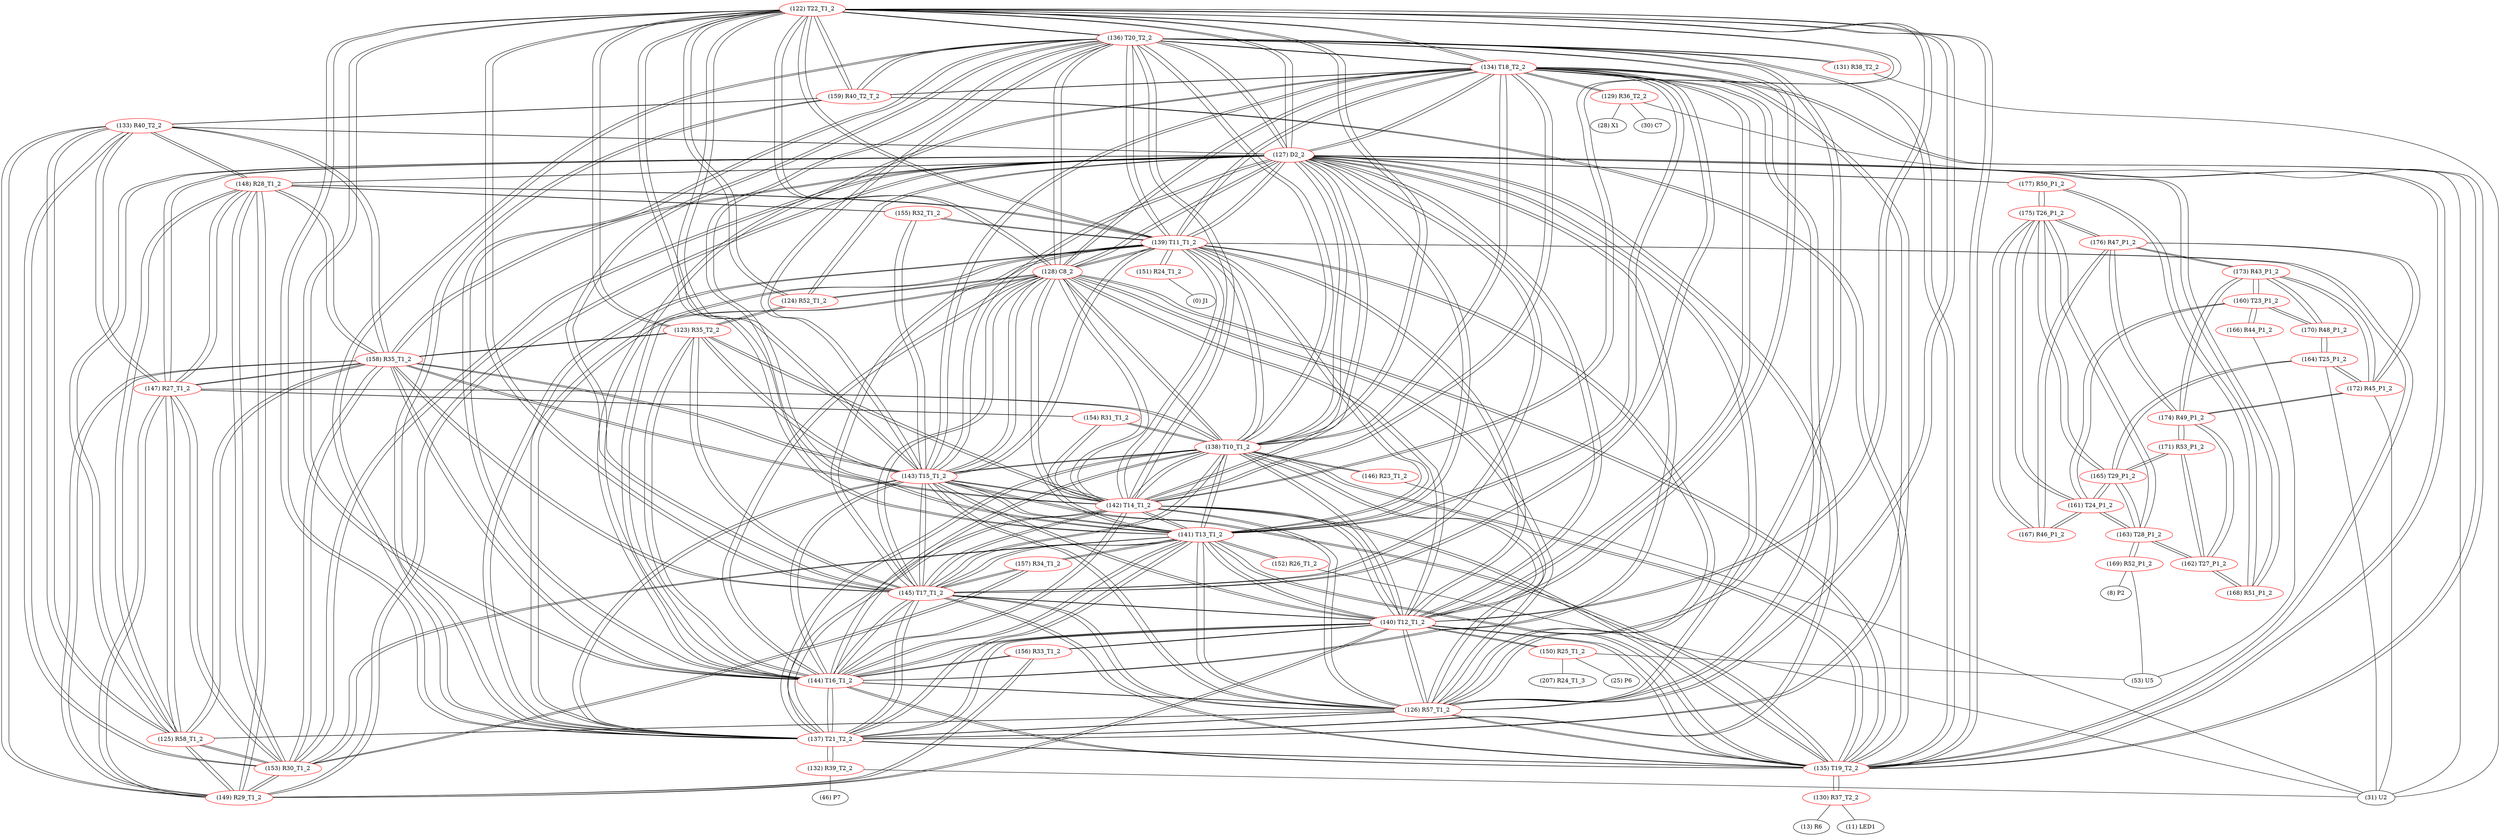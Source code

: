 graph {
	122 [label="(122) T22_T1_2" color=red]
	136 [label="(136) T20_T2_2"]
	134 [label="(134) T18_T2_2"]
	135 [label="(135) T19_T2_2"]
	137 [label="(137) T21_T2_2"]
	126 [label="(126) R57_T1_2"]
	127 [label="(127) D2_2"]
	139 [label="(139) T11_T1_2"]
	144 [label="(144) T16_T1_2"]
	145 [label="(145) T17_T1_2"]
	138 [label="(138) T10_T1_2"]
	140 [label="(140) T12_T1_2"]
	141 [label="(141) T13_T1_2"]
	142 [label="(142) T14_T1_2"]
	143 [label="(143) T15_T1_2"]
	128 [label="(128) C8_2"]
	159 [label="(159) R40_T2_T_2"]
	124 [label="(124) R52_T1_2"]
	123 [label="(123) R35_T2_2"]
	123 [label="(123) R35_T2_2" color=red]
	144 [label="(144) T16_T1_2"]
	143 [label="(143) T15_T1_2"]
	158 [label="(158) R35_T1_2"]
	142 [label="(142) T14_T1_2"]
	145 [label="(145) T17_T1_2"]
	124 [label="(124) R52_T1_2"]
	122 [label="(122) T22_T1_2"]
	124 [label="(124) R52_T1_2" color=red]
	127 [label="(127) D2_2"]
	128 [label="(128) C8_2"]
	123 [label="(123) R35_T2_2"]
	122 [label="(122) T22_T1_2"]
	125 [label="(125) R58_T1_2" color=red]
	126 [label="(126) R57_T1_2"]
	127 [label="(127) D2_2"]
	149 [label="(149) R29_T1_2"]
	158 [label="(158) R35_T1_2"]
	133 [label="(133) R40_T2_2"]
	153 [label="(153) R30_T1_2"]
	147 [label="(147) R27_T1_2"]
	148 [label="(148) R28_T1_2"]
	126 [label="(126) R57_T1_2" color=red]
	136 [label="(136) T20_T2_2"]
	134 [label="(134) T18_T2_2"]
	135 [label="(135) T19_T2_2"]
	137 [label="(137) T21_T2_2"]
	122 [label="(122) T22_T1_2"]
	127 [label="(127) D2_2"]
	139 [label="(139) T11_T1_2"]
	144 [label="(144) T16_T1_2"]
	145 [label="(145) T17_T1_2"]
	138 [label="(138) T10_T1_2"]
	140 [label="(140) T12_T1_2"]
	141 [label="(141) T13_T1_2"]
	142 [label="(142) T14_T1_2"]
	143 [label="(143) T15_T1_2"]
	128 [label="(128) C8_2"]
	125 [label="(125) R58_T1_2"]
	127 [label="(127) D2_2" color=red]
	136 [label="(136) T20_T2_2"]
	134 [label="(134) T18_T2_2"]
	135 [label="(135) T19_T2_2"]
	137 [label="(137) T21_T2_2"]
	126 [label="(126) R57_T1_2"]
	122 [label="(122) T22_T1_2"]
	139 [label="(139) T11_T1_2"]
	144 [label="(144) T16_T1_2"]
	145 [label="(145) T17_T1_2"]
	138 [label="(138) T10_T1_2"]
	140 [label="(140) T12_T1_2"]
	141 [label="(141) T13_T1_2"]
	142 [label="(142) T14_T1_2"]
	143 [label="(143) T15_T1_2"]
	128 [label="(128) C8_2"]
	124 [label="(124) R52_T1_2"]
	125 [label="(125) R58_T1_2"]
	149 [label="(149) R29_T1_2"]
	158 [label="(158) R35_T1_2"]
	133 [label="(133) R40_T2_2"]
	153 [label="(153) R30_T1_2"]
	147 [label="(147) R27_T1_2"]
	148 [label="(148) R28_T1_2"]
	168 [label="(168) R51_P1_2"]
	177 [label="(177) R50_P1_2"]
	128 [label="(128) C8_2" color=red]
	136 [label="(136) T20_T2_2"]
	134 [label="(134) T18_T2_2"]
	135 [label="(135) T19_T2_2"]
	137 [label="(137) T21_T2_2"]
	126 [label="(126) R57_T1_2"]
	122 [label="(122) T22_T1_2"]
	127 [label="(127) D2_2"]
	139 [label="(139) T11_T1_2"]
	144 [label="(144) T16_T1_2"]
	145 [label="(145) T17_T1_2"]
	138 [label="(138) T10_T1_2"]
	140 [label="(140) T12_T1_2"]
	141 [label="(141) T13_T1_2"]
	142 [label="(142) T14_T1_2"]
	143 [label="(143) T15_T1_2"]
	124 [label="(124) R52_T1_2"]
	129 [label="(129) R36_T2_2" color=red]
	31 [label="(31) U2"]
	30 [label="(30) C7"]
	28 [label="(28) X1"]
	134 [label="(134) T18_T2_2"]
	130 [label="(130) R37_T2_2" color=red]
	13 [label="(13) R6"]
	11 [label="(11) LED1"]
	135 [label="(135) T19_T2_2"]
	131 [label="(131) R38_T2_2" color=red]
	31 [label="(31) U2"]
	136 [label="(136) T20_T2_2"]
	132 [label="(132) R39_T2_2" color=red]
	46 [label="(46) P7"]
	31 [label="(31) U2"]
	137 [label="(137) T21_T2_2"]
	133 [label="(133) R40_T2_2" color=red]
	149 [label="(149) R29_T1_2"]
	158 [label="(158) R35_T1_2"]
	153 [label="(153) R30_T1_2"]
	127 [label="(127) D2_2"]
	125 [label="(125) R58_T1_2"]
	147 [label="(147) R27_T1_2"]
	148 [label="(148) R28_T1_2"]
	159 [label="(159) R40_T2_T_2"]
	134 [label="(134) T18_T2_2" color=red]
	136 [label="(136) T20_T2_2"]
	135 [label="(135) T19_T2_2"]
	137 [label="(137) T21_T2_2"]
	126 [label="(126) R57_T1_2"]
	122 [label="(122) T22_T1_2"]
	127 [label="(127) D2_2"]
	139 [label="(139) T11_T1_2"]
	144 [label="(144) T16_T1_2"]
	145 [label="(145) T17_T1_2"]
	138 [label="(138) T10_T1_2"]
	140 [label="(140) T12_T1_2"]
	141 [label="(141) T13_T1_2"]
	142 [label="(142) T14_T1_2"]
	143 [label="(143) T15_T1_2"]
	128 [label="(128) C8_2"]
	159 [label="(159) R40_T2_T_2"]
	129 [label="(129) R36_T2_2"]
	135 [label="(135) T19_T2_2" color=red]
	136 [label="(136) T20_T2_2"]
	134 [label="(134) T18_T2_2"]
	137 [label="(137) T21_T2_2"]
	126 [label="(126) R57_T1_2"]
	122 [label="(122) T22_T1_2"]
	127 [label="(127) D2_2"]
	139 [label="(139) T11_T1_2"]
	144 [label="(144) T16_T1_2"]
	145 [label="(145) T17_T1_2"]
	138 [label="(138) T10_T1_2"]
	140 [label="(140) T12_T1_2"]
	141 [label="(141) T13_T1_2"]
	142 [label="(142) T14_T1_2"]
	143 [label="(143) T15_T1_2"]
	128 [label="(128) C8_2"]
	159 [label="(159) R40_T2_T_2"]
	130 [label="(130) R37_T2_2"]
	136 [label="(136) T20_T2_2" color=red]
	134 [label="(134) T18_T2_2"]
	135 [label="(135) T19_T2_2"]
	137 [label="(137) T21_T2_2"]
	126 [label="(126) R57_T1_2"]
	122 [label="(122) T22_T1_2"]
	127 [label="(127) D2_2"]
	139 [label="(139) T11_T1_2"]
	144 [label="(144) T16_T1_2"]
	145 [label="(145) T17_T1_2"]
	138 [label="(138) T10_T1_2"]
	140 [label="(140) T12_T1_2"]
	141 [label="(141) T13_T1_2"]
	142 [label="(142) T14_T1_2"]
	143 [label="(143) T15_T1_2"]
	128 [label="(128) C8_2"]
	159 [label="(159) R40_T2_T_2"]
	131 [label="(131) R38_T2_2"]
	137 [label="(137) T21_T2_2" color=red]
	136 [label="(136) T20_T2_2"]
	134 [label="(134) T18_T2_2"]
	135 [label="(135) T19_T2_2"]
	126 [label="(126) R57_T1_2"]
	122 [label="(122) T22_T1_2"]
	127 [label="(127) D2_2"]
	139 [label="(139) T11_T1_2"]
	144 [label="(144) T16_T1_2"]
	145 [label="(145) T17_T1_2"]
	138 [label="(138) T10_T1_2"]
	140 [label="(140) T12_T1_2"]
	141 [label="(141) T13_T1_2"]
	142 [label="(142) T14_T1_2"]
	143 [label="(143) T15_T1_2"]
	128 [label="(128) C8_2"]
	159 [label="(159) R40_T2_T_2"]
	132 [label="(132) R39_T2_2"]
	138 [label="(138) T10_T1_2" color=red]
	136 [label="(136) T20_T2_2"]
	134 [label="(134) T18_T2_2"]
	135 [label="(135) T19_T2_2"]
	137 [label="(137) T21_T2_2"]
	126 [label="(126) R57_T1_2"]
	122 [label="(122) T22_T1_2"]
	127 [label="(127) D2_2"]
	139 [label="(139) T11_T1_2"]
	144 [label="(144) T16_T1_2"]
	145 [label="(145) T17_T1_2"]
	140 [label="(140) T12_T1_2"]
	141 [label="(141) T13_T1_2"]
	142 [label="(142) T14_T1_2"]
	143 [label="(143) T15_T1_2"]
	128 [label="(128) C8_2"]
	146 [label="(146) R23_T1_2"]
	154 [label="(154) R31_T1_2"]
	147 [label="(147) R27_T1_2"]
	139 [label="(139) T11_T1_2" color=red]
	136 [label="(136) T20_T2_2"]
	134 [label="(134) T18_T2_2"]
	135 [label="(135) T19_T2_2"]
	137 [label="(137) T21_T2_2"]
	126 [label="(126) R57_T1_2"]
	122 [label="(122) T22_T1_2"]
	127 [label="(127) D2_2"]
	144 [label="(144) T16_T1_2"]
	145 [label="(145) T17_T1_2"]
	138 [label="(138) T10_T1_2"]
	140 [label="(140) T12_T1_2"]
	141 [label="(141) T13_T1_2"]
	142 [label="(142) T14_T1_2"]
	143 [label="(143) T15_T1_2"]
	128 [label="(128) C8_2"]
	151 [label="(151) R24_T1_2"]
	155 [label="(155) R32_T1_2"]
	148 [label="(148) R28_T1_2"]
	140 [label="(140) T12_T1_2" color=red]
	136 [label="(136) T20_T2_2"]
	134 [label="(134) T18_T2_2"]
	135 [label="(135) T19_T2_2"]
	137 [label="(137) T21_T2_2"]
	126 [label="(126) R57_T1_2"]
	122 [label="(122) T22_T1_2"]
	127 [label="(127) D2_2"]
	139 [label="(139) T11_T1_2"]
	144 [label="(144) T16_T1_2"]
	145 [label="(145) T17_T1_2"]
	138 [label="(138) T10_T1_2"]
	141 [label="(141) T13_T1_2"]
	142 [label="(142) T14_T1_2"]
	143 [label="(143) T15_T1_2"]
	128 [label="(128) C8_2"]
	156 [label="(156) R33_T1_2"]
	149 [label="(149) R29_T1_2"]
	150 [label="(150) R25_T1_2"]
	141 [label="(141) T13_T1_2" color=red]
	136 [label="(136) T20_T2_2"]
	134 [label="(134) T18_T2_2"]
	135 [label="(135) T19_T2_2"]
	137 [label="(137) T21_T2_2"]
	126 [label="(126) R57_T1_2"]
	122 [label="(122) T22_T1_2"]
	127 [label="(127) D2_2"]
	139 [label="(139) T11_T1_2"]
	144 [label="(144) T16_T1_2"]
	145 [label="(145) T17_T1_2"]
	138 [label="(138) T10_T1_2"]
	140 [label="(140) T12_T1_2"]
	142 [label="(142) T14_T1_2"]
	143 [label="(143) T15_T1_2"]
	128 [label="(128) C8_2"]
	153 [label="(153) R30_T1_2"]
	157 [label="(157) R34_T1_2"]
	152 [label="(152) R26_T1_2"]
	142 [label="(142) T14_T1_2" color=red]
	136 [label="(136) T20_T2_2"]
	134 [label="(134) T18_T2_2"]
	135 [label="(135) T19_T2_2"]
	137 [label="(137) T21_T2_2"]
	126 [label="(126) R57_T1_2"]
	122 [label="(122) T22_T1_2"]
	127 [label="(127) D2_2"]
	139 [label="(139) T11_T1_2"]
	144 [label="(144) T16_T1_2"]
	145 [label="(145) T17_T1_2"]
	138 [label="(138) T10_T1_2"]
	140 [label="(140) T12_T1_2"]
	141 [label="(141) T13_T1_2"]
	143 [label="(143) T15_T1_2"]
	128 [label="(128) C8_2"]
	158 [label="(158) R35_T1_2"]
	123 [label="(123) R35_T2_2"]
	154 [label="(154) R31_T1_2"]
	143 [label="(143) T15_T1_2" color=red]
	136 [label="(136) T20_T2_2"]
	134 [label="(134) T18_T2_2"]
	135 [label="(135) T19_T2_2"]
	137 [label="(137) T21_T2_2"]
	126 [label="(126) R57_T1_2"]
	122 [label="(122) T22_T1_2"]
	127 [label="(127) D2_2"]
	139 [label="(139) T11_T1_2"]
	144 [label="(144) T16_T1_2"]
	145 [label="(145) T17_T1_2"]
	138 [label="(138) T10_T1_2"]
	140 [label="(140) T12_T1_2"]
	141 [label="(141) T13_T1_2"]
	142 [label="(142) T14_T1_2"]
	128 [label="(128) C8_2"]
	158 [label="(158) R35_T1_2"]
	123 [label="(123) R35_T2_2"]
	155 [label="(155) R32_T1_2"]
	144 [label="(144) T16_T1_2" color=red]
	136 [label="(136) T20_T2_2"]
	134 [label="(134) T18_T2_2"]
	135 [label="(135) T19_T2_2"]
	137 [label="(137) T21_T2_2"]
	126 [label="(126) R57_T1_2"]
	122 [label="(122) T22_T1_2"]
	127 [label="(127) D2_2"]
	139 [label="(139) T11_T1_2"]
	145 [label="(145) T17_T1_2"]
	138 [label="(138) T10_T1_2"]
	140 [label="(140) T12_T1_2"]
	141 [label="(141) T13_T1_2"]
	142 [label="(142) T14_T1_2"]
	143 [label="(143) T15_T1_2"]
	128 [label="(128) C8_2"]
	158 [label="(158) R35_T1_2"]
	123 [label="(123) R35_T2_2"]
	156 [label="(156) R33_T1_2"]
	145 [label="(145) T17_T1_2" color=red]
	136 [label="(136) T20_T2_2"]
	134 [label="(134) T18_T2_2"]
	135 [label="(135) T19_T2_2"]
	137 [label="(137) T21_T2_2"]
	126 [label="(126) R57_T1_2"]
	122 [label="(122) T22_T1_2"]
	127 [label="(127) D2_2"]
	139 [label="(139) T11_T1_2"]
	144 [label="(144) T16_T1_2"]
	138 [label="(138) T10_T1_2"]
	140 [label="(140) T12_T1_2"]
	141 [label="(141) T13_T1_2"]
	142 [label="(142) T14_T1_2"]
	143 [label="(143) T15_T1_2"]
	128 [label="(128) C8_2"]
	158 [label="(158) R35_T1_2"]
	123 [label="(123) R35_T2_2"]
	157 [label="(157) R34_T1_2"]
	146 [label="(146) R23_T1_2" color=red]
	31 [label="(31) U2"]
	138 [label="(138) T10_T1_2"]
	147 [label="(147) R27_T1_2" color=red]
	149 [label="(149) R29_T1_2"]
	158 [label="(158) R35_T1_2"]
	133 [label="(133) R40_T2_2"]
	153 [label="(153) R30_T1_2"]
	127 [label="(127) D2_2"]
	125 [label="(125) R58_T1_2"]
	148 [label="(148) R28_T1_2"]
	138 [label="(138) T10_T1_2"]
	154 [label="(154) R31_T1_2"]
	148 [label="(148) R28_T1_2" color=red]
	149 [label="(149) R29_T1_2"]
	158 [label="(158) R35_T1_2"]
	133 [label="(133) R40_T2_2"]
	153 [label="(153) R30_T1_2"]
	127 [label="(127) D2_2"]
	125 [label="(125) R58_T1_2"]
	147 [label="(147) R27_T1_2"]
	155 [label="(155) R32_T1_2"]
	139 [label="(139) T11_T1_2"]
	149 [label="(149) R29_T1_2" color=red]
	158 [label="(158) R35_T1_2"]
	133 [label="(133) R40_T2_2"]
	153 [label="(153) R30_T1_2"]
	127 [label="(127) D2_2"]
	125 [label="(125) R58_T1_2"]
	147 [label="(147) R27_T1_2"]
	148 [label="(148) R28_T1_2"]
	156 [label="(156) R33_T1_2"]
	140 [label="(140) T12_T1_2"]
	150 [label="(150) R25_T1_2" color=red]
	25 [label="(25) P6"]
	53 [label="(53) U5"]
	207 [label="(207) R24_T1_3"]
	140 [label="(140) T12_T1_2"]
	151 [label="(151) R24_T1_2" color=red]
	0 [label="(0) J1"]
	139 [label="(139) T11_T1_2"]
	152 [label="(152) R26_T1_2" color=red]
	31 [label="(31) U2"]
	141 [label="(141) T13_T1_2"]
	153 [label="(153) R30_T1_2" color=red]
	149 [label="(149) R29_T1_2"]
	158 [label="(158) R35_T1_2"]
	133 [label="(133) R40_T2_2"]
	127 [label="(127) D2_2"]
	125 [label="(125) R58_T1_2"]
	147 [label="(147) R27_T1_2"]
	148 [label="(148) R28_T1_2"]
	157 [label="(157) R34_T1_2"]
	141 [label="(141) T13_T1_2"]
	154 [label="(154) R31_T1_2" color=red]
	138 [label="(138) T10_T1_2"]
	147 [label="(147) R27_T1_2"]
	142 [label="(142) T14_T1_2"]
	155 [label="(155) R32_T1_2" color=red]
	143 [label="(143) T15_T1_2"]
	148 [label="(148) R28_T1_2"]
	139 [label="(139) T11_T1_2"]
	156 [label="(156) R33_T1_2" color=red]
	144 [label="(144) T16_T1_2"]
	149 [label="(149) R29_T1_2"]
	140 [label="(140) T12_T1_2"]
	157 [label="(157) R34_T1_2" color=red]
	145 [label="(145) T17_T1_2"]
	153 [label="(153) R30_T1_2"]
	141 [label="(141) T13_T1_2"]
	158 [label="(158) R35_T1_2" color=red]
	149 [label="(149) R29_T1_2"]
	133 [label="(133) R40_T2_2"]
	153 [label="(153) R30_T1_2"]
	127 [label="(127) D2_2"]
	125 [label="(125) R58_T1_2"]
	147 [label="(147) R27_T1_2"]
	148 [label="(148) R28_T1_2"]
	144 [label="(144) T16_T1_2"]
	143 [label="(143) T15_T1_2"]
	142 [label="(142) T14_T1_2"]
	145 [label="(145) T17_T1_2"]
	123 [label="(123) R35_T2_2"]
	159 [label="(159) R40_T2_T_2" color=red]
	122 [label="(122) T22_T1_2"]
	135 [label="(135) T19_T2_2"]
	134 [label="(134) T18_T2_2"]
	137 [label="(137) T21_T2_2"]
	136 [label="(136) T20_T2_2"]
	133 [label="(133) R40_T2_2"]
	160 [label="(160) T23_P1_2" color=red]
	170 [label="(170) R48_P1_2"]
	173 [label="(173) R43_P1_2"]
	161 [label="(161) T24_P1_2"]
	166 [label="(166) R44_P1_2"]
	161 [label="(161) T24_P1_2" color=red]
	175 [label="(175) T26_P1_2"]
	165 [label="(165) T29_P1_2"]
	163 [label="(163) T28_P1_2"]
	167 [label="(167) R46_P1_2"]
	160 [label="(160) T23_P1_2"]
	162 [label="(162) T27_P1_2" color=red]
	168 [label="(168) R51_P1_2"]
	163 [label="(163) T28_P1_2"]
	171 [label="(171) R53_P1_2"]
	174 [label="(174) R49_P1_2"]
	163 [label="(163) T28_P1_2" color=red]
	175 [label="(175) T26_P1_2"]
	161 [label="(161) T24_P1_2"]
	165 [label="(165) T29_P1_2"]
	169 [label="(169) R52_P1_2"]
	162 [label="(162) T27_P1_2"]
	164 [label="(164) T25_P1_2" color=red]
	165 [label="(165) T29_P1_2"]
	170 [label="(170) R48_P1_2"]
	172 [label="(172) R45_P1_2"]
	31 [label="(31) U2"]
	165 [label="(165) T29_P1_2" color=red]
	175 [label="(175) T26_P1_2"]
	161 [label="(161) T24_P1_2"]
	163 [label="(163) T28_P1_2"]
	164 [label="(164) T25_P1_2"]
	171 [label="(171) R53_P1_2"]
	166 [label="(166) R44_P1_2" color=red]
	53 [label="(53) U5"]
	160 [label="(160) T23_P1_2"]
	167 [label="(167) R46_P1_2" color=red]
	175 [label="(175) T26_P1_2"]
	176 [label="(176) R47_P1_2"]
	161 [label="(161) T24_P1_2"]
	168 [label="(168) R51_P1_2" color=red]
	162 [label="(162) T27_P1_2"]
	177 [label="(177) R50_P1_2"]
	127 [label="(127) D2_2"]
	169 [label="(169) R52_P1_2" color=red]
	53 [label="(53) U5"]
	8 [label="(8) P2"]
	163 [label="(163) T28_P1_2"]
	170 [label="(170) R48_P1_2" color=red]
	164 [label="(164) T25_P1_2"]
	160 [label="(160) T23_P1_2"]
	173 [label="(173) R43_P1_2"]
	171 [label="(171) R53_P1_2" color=red]
	165 [label="(165) T29_P1_2"]
	162 [label="(162) T27_P1_2"]
	174 [label="(174) R49_P1_2"]
	172 [label="(172) R45_P1_2" color=red]
	176 [label="(176) R47_P1_2"]
	173 [label="(173) R43_P1_2"]
	174 [label="(174) R49_P1_2"]
	164 [label="(164) T25_P1_2"]
	31 [label="(31) U2"]
	173 [label="(173) R43_P1_2" color=red]
	170 [label="(170) R48_P1_2"]
	160 [label="(160) T23_P1_2"]
	176 [label="(176) R47_P1_2"]
	172 [label="(172) R45_P1_2"]
	174 [label="(174) R49_P1_2"]
	174 [label="(174) R49_P1_2" color=red]
	176 [label="(176) R47_P1_2"]
	172 [label="(172) R45_P1_2"]
	173 [label="(173) R43_P1_2"]
	162 [label="(162) T27_P1_2"]
	171 [label="(171) R53_P1_2"]
	175 [label="(175) T26_P1_2" color=red]
	177 [label="(177) R50_P1_2"]
	161 [label="(161) T24_P1_2"]
	165 [label="(165) T29_P1_2"]
	163 [label="(163) T28_P1_2"]
	167 [label="(167) R46_P1_2"]
	176 [label="(176) R47_P1_2"]
	176 [label="(176) R47_P1_2" color=red]
	172 [label="(172) R45_P1_2"]
	173 [label="(173) R43_P1_2"]
	174 [label="(174) R49_P1_2"]
	175 [label="(175) T26_P1_2"]
	167 [label="(167) R46_P1_2"]
	177 [label="(177) R50_P1_2" color=red]
	175 [label="(175) T26_P1_2"]
	168 [label="(168) R51_P1_2"]
	127 [label="(127) D2_2"]
	122 -- 136
	122 -- 134
	122 -- 135
	122 -- 137
	122 -- 126
	122 -- 127
	122 -- 139
	122 -- 144
	122 -- 145
	122 -- 138
	122 -- 140
	122 -- 141
	122 -- 142
	122 -- 143
	122 -- 128
	122 -- 159
	122 -- 124
	122 -- 123
	123 -- 144
	123 -- 143
	123 -- 158
	123 -- 142
	123 -- 145
	123 -- 124
	123 -- 122
	124 -- 127
	124 -- 128
	124 -- 123
	124 -- 122
	125 -- 126
	125 -- 127
	125 -- 149
	125 -- 158
	125 -- 133
	125 -- 153
	125 -- 147
	125 -- 148
	126 -- 136
	126 -- 134
	126 -- 135
	126 -- 137
	126 -- 122
	126 -- 127
	126 -- 139
	126 -- 144
	126 -- 145
	126 -- 138
	126 -- 140
	126 -- 141
	126 -- 142
	126 -- 143
	126 -- 128
	126 -- 125
	127 -- 136
	127 -- 134
	127 -- 135
	127 -- 137
	127 -- 126
	127 -- 122
	127 -- 139
	127 -- 144
	127 -- 145
	127 -- 138
	127 -- 140
	127 -- 141
	127 -- 142
	127 -- 143
	127 -- 128
	127 -- 124
	127 -- 125
	127 -- 149
	127 -- 158
	127 -- 133
	127 -- 153
	127 -- 147
	127 -- 148
	127 -- 168
	127 -- 177
	128 -- 136
	128 -- 134
	128 -- 135
	128 -- 137
	128 -- 126
	128 -- 122
	128 -- 127
	128 -- 139
	128 -- 144
	128 -- 145
	128 -- 138
	128 -- 140
	128 -- 141
	128 -- 142
	128 -- 143
	128 -- 124
	129 -- 31
	129 -- 30
	129 -- 28
	129 -- 134
	130 -- 13
	130 -- 11
	130 -- 135
	131 -- 31
	131 -- 136
	132 -- 46
	132 -- 31
	132 -- 137
	133 -- 149
	133 -- 158
	133 -- 153
	133 -- 127
	133 -- 125
	133 -- 147
	133 -- 148
	133 -- 159
	134 -- 136
	134 -- 135
	134 -- 137
	134 -- 126
	134 -- 122
	134 -- 127
	134 -- 139
	134 -- 144
	134 -- 145
	134 -- 138
	134 -- 140
	134 -- 141
	134 -- 142
	134 -- 143
	134 -- 128
	134 -- 159
	134 -- 129
	135 -- 136
	135 -- 134
	135 -- 137
	135 -- 126
	135 -- 122
	135 -- 127
	135 -- 139
	135 -- 144
	135 -- 145
	135 -- 138
	135 -- 140
	135 -- 141
	135 -- 142
	135 -- 143
	135 -- 128
	135 -- 159
	135 -- 130
	136 -- 134
	136 -- 135
	136 -- 137
	136 -- 126
	136 -- 122
	136 -- 127
	136 -- 139
	136 -- 144
	136 -- 145
	136 -- 138
	136 -- 140
	136 -- 141
	136 -- 142
	136 -- 143
	136 -- 128
	136 -- 159
	136 -- 131
	137 -- 136
	137 -- 134
	137 -- 135
	137 -- 126
	137 -- 122
	137 -- 127
	137 -- 139
	137 -- 144
	137 -- 145
	137 -- 138
	137 -- 140
	137 -- 141
	137 -- 142
	137 -- 143
	137 -- 128
	137 -- 159
	137 -- 132
	138 -- 136
	138 -- 134
	138 -- 135
	138 -- 137
	138 -- 126
	138 -- 122
	138 -- 127
	138 -- 139
	138 -- 144
	138 -- 145
	138 -- 140
	138 -- 141
	138 -- 142
	138 -- 143
	138 -- 128
	138 -- 146
	138 -- 154
	138 -- 147
	139 -- 136
	139 -- 134
	139 -- 135
	139 -- 137
	139 -- 126
	139 -- 122
	139 -- 127
	139 -- 144
	139 -- 145
	139 -- 138
	139 -- 140
	139 -- 141
	139 -- 142
	139 -- 143
	139 -- 128
	139 -- 151
	139 -- 155
	139 -- 148
	140 -- 136
	140 -- 134
	140 -- 135
	140 -- 137
	140 -- 126
	140 -- 122
	140 -- 127
	140 -- 139
	140 -- 144
	140 -- 145
	140 -- 138
	140 -- 141
	140 -- 142
	140 -- 143
	140 -- 128
	140 -- 156
	140 -- 149
	140 -- 150
	141 -- 136
	141 -- 134
	141 -- 135
	141 -- 137
	141 -- 126
	141 -- 122
	141 -- 127
	141 -- 139
	141 -- 144
	141 -- 145
	141 -- 138
	141 -- 140
	141 -- 142
	141 -- 143
	141 -- 128
	141 -- 153
	141 -- 157
	141 -- 152
	142 -- 136
	142 -- 134
	142 -- 135
	142 -- 137
	142 -- 126
	142 -- 122
	142 -- 127
	142 -- 139
	142 -- 144
	142 -- 145
	142 -- 138
	142 -- 140
	142 -- 141
	142 -- 143
	142 -- 128
	142 -- 158
	142 -- 123
	142 -- 154
	143 -- 136
	143 -- 134
	143 -- 135
	143 -- 137
	143 -- 126
	143 -- 122
	143 -- 127
	143 -- 139
	143 -- 144
	143 -- 145
	143 -- 138
	143 -- 140
	143 -- 141
	143 -- 142
	143 -- 128
	143 -- 158
	143 -- 123
	143 -- 155
	144 -- 136
	144 -- 134
	144 -- 135
	144 -- 137
	144 -- 126
	144 -- 122
	144 -- 127
	144 -- 139
	144 -- 145
	144 -- 138
	144 -- 140
	144 -- 141
	144 -- 142
	144 -- 143
	144 -- 128
	144 -- 158
	144 -- 123
	144 -- 156
	145 -- 136
	145 -- 134
	145 -- 135
	145 -- 137
	145 -- 126
	145 -- 122
	145 -- 127
	145 -- 139
	145 -- 144
	145 -- 138
	145 -- 140
	145 -- 141
	145 -- 142
	145 -- 143
	145 -- 128
	145 -- 158
	145 -- 123
	145 -- 157
	146 -- 31
	146 -- 138
	147 -- 149
	147 -- 158
	147 -- 133
	147 -- 153
	147 -- 127
	147 -- 125
	147 -- 148
	147 -- 138
	147 -- 154
	148 -- 149
	148 -- 158
	148 -- 133
	148 -- 153
	148 -- 127
	148 -- 125
	148 -- 147
	148 -- 155
	148 -- 139
	149 -- 158
	149 -- 133
	149 -- 153
	149 -- 127
	149 -- 125
	149 -- 147
	149 -- 148
	149 -- 156
	149 -- 140
	150 -- 25
	150 -- 53
	150 -- 207
	150 -- 140
	151 -- 0
	151 -- 139
	152 -- 31
	152 -- 141
	153 -- 149
	153 -- 158
	153 -- 133
	153 -- 127
	153 -- 125
	153 -- 147
	153 -- 148
	153 -- 157
	153 -- 141
	154 -- 138
	154 -- 147
	154 -- 142
	155 -- 143
	155 -- 148
	155 -- 139
	156 -- 144
	156 -- 149
	156 -- 140
	157 -- 145
	157 -- 153
	157 -- 141
	158 -- 149
	158 -- 133
	158 -- 153
	158 -- 127
	158 -- 125
	158 -- 147
	158 -- 148
	158 -- 144
	158 -- 143
	158 -- 142
	158 -- 145
	158 -- 123
	159 -- 122
	159 -- 135
	159 -- 134
	159 -- 137
	159 -- 136
	159 -- 133
	160 -- 170
	160 -- 173
	160 -- 161
	160 -- 166
	161 -- 175
	161 -- 165
	161 -- 163
	161 -- 167
	161 -- 160
	162 -- 168
	162 -- 163
	162 -- 171
	162 -- 174
	163 -- 175
	163 -- 161
	163 -- 165
	163 -- 169
	163 -- 162
	164 -- 165
	164 -- 170
	164 -- 172
	164 -- 31
	165 -- 175
	165 -- 161
	165 -- 163
	165 -- 164
	165 -- 171
	166 -- 53
	166 -- 160
	167 -- 175
	167 -- 176
	167 -- 161
	168 -- 162
	168 -- 177
	168 -- 127
	169 -- 53
	169 -- 8
	169 -- 163
	170 -- 164
	170 -- 160
	170 -- 173
	171 -- 165
	171 -- 162
	171 -- 174
	172 -- 176
	172 -- 173
	172 -- 174
	172 -- 164
	172 -- 31
	173 -- 170
	173 -- 160
	173 -- 176
	173 -- 172
	173 -- 174
	174 -- 176
	174 -- 172
	174 -- 173
	174 -- 162
	174 -- 171
	175 -- 177
	175 -- 161
	175 -- 165
	175 -- 163
	175 -- 167
	175 -- 176
	176 -- 172
	176 -- 173
	176 -- 174
	176 -- 175
	176 -- 167
	177 -- 175
	177 -- 168
	177 -- 127
}